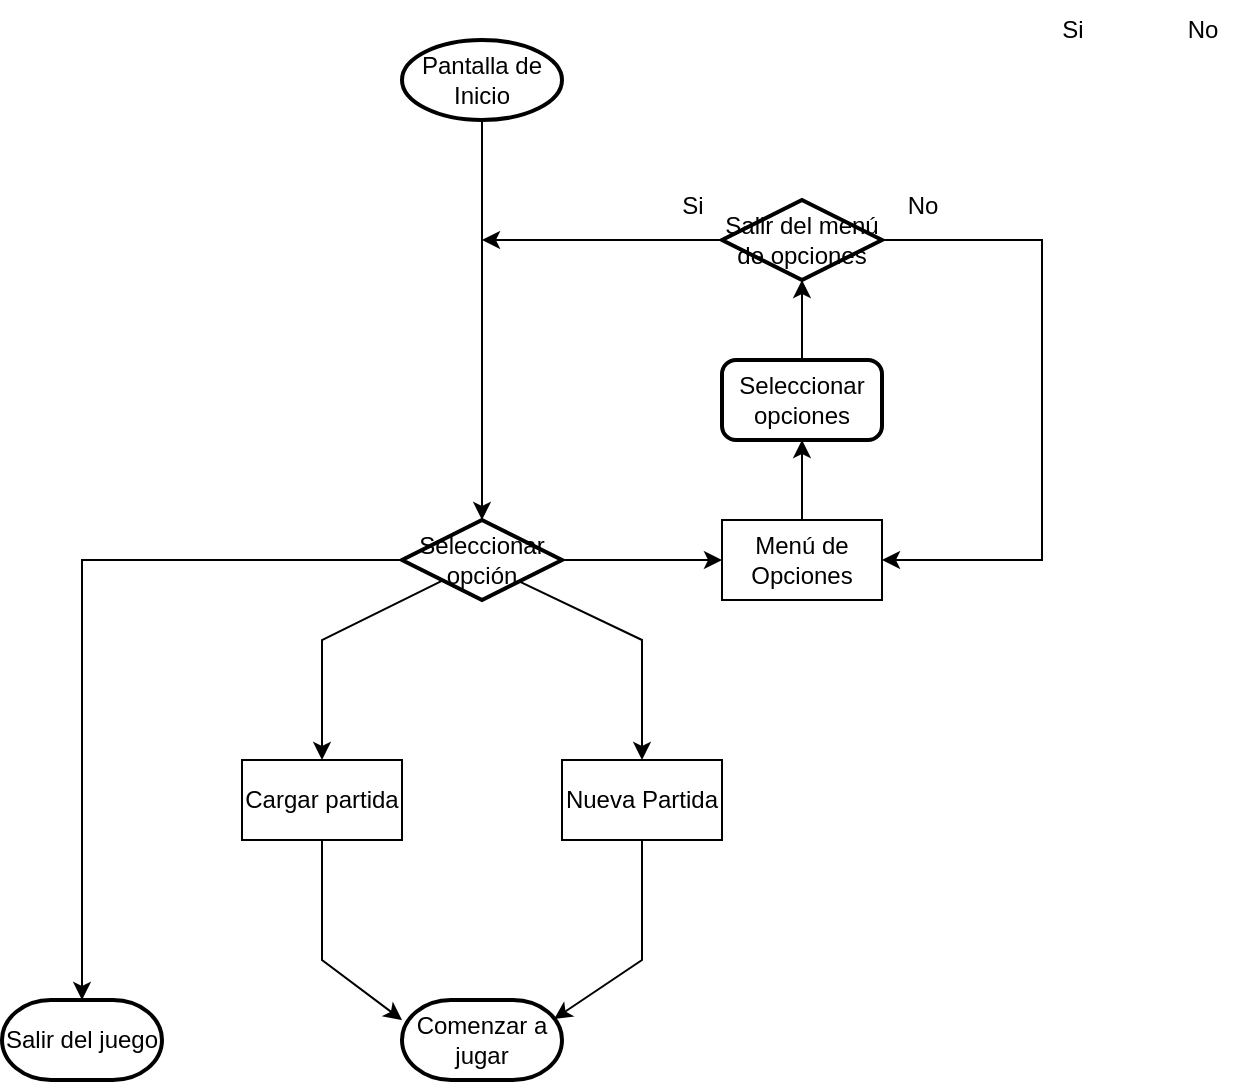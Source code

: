 <mxfile version="27.0.5">
  <diagram name="Página-1" id="lJnO9vrKz_HrSXKnYhY9">
    <mxGraphModel dx="1301" dy="787" grid="1" gridSize="10" guides="1" tooltips="1" connect="1" arrows="1" fold="1" page="1" pageScale="1" pageWidth="827" pageHeight="1169" math="0" shadow="0">
      <root>
        <mxCell id="0" />
        <mxCell id="1" parent="0" />
        <mxCell id="754IAonXoi5kDqWiJ8d9-1" value="Pantalla de Inicio" style="strokeWidth=2;html=1;shape=mxgraph.flowchart.start_1;whiteSpace=wrap;" parent="1" vertex="1">
          <mxGeometry x="360" y="70" width="80" height="40" as="geometry" />
        </mxCell>
        <mxCell id="754IAonXoi5kDqWiJ8d9-2" value="&lt;div&gt;Seleccionar opción&lt;/div&gt;" style="strokeWidth=2;html=1;shape=mxgraph.flowchart.decision;whiteSpace=wrap;" parent="1" vertex="1">
          <mxGeometry x="360" y="310" width="80" height="40" as="geometry" />
        </mxCell>
        <mxCell id="754IAonXoi5kDqWiJ8d9-4" value="Nueva Partida" style="rounded=0;whiteSpace=wrap;html=1;" parent="1" vertex="1">
          <mxGeometry x="440" y="430" width="80" height="40" as="geometry" />
        </mxCell>
        <mxCell id="754IAonXoi5kDqWiJ8d9-6" value="Cargar partida" style="rounded=0;whiteSpace=wrap;html=1;" parent="1" vertex="1">
          <mxGeometry x="280" y="430" width="80" height="40" as="geometry" />
        </mxCell>
        <mxCell id="754IAonXoi5kDqWiJ8d9-7" value="Menú de Opciones" style="rounded=0;whiteSpace=wrap;html=1;" parent="1" vertex="1">
          <mxGeometry x="520" y="310" width="80" height="40" as="geometry" />
        </mxCell>
        <mxCell id="754IAonXoi5kDqWiJ8d9-9" value="&lt;div&gt;Salir del juego&lt;/div&gt;" style="strokeWidth=2;html=1;shape=mxgraph.flowchart.terminator;whiteSpace=wrap;" parent="1" vertex="1">
          <mxGeometry x="160" y="550" width="80" height="40" as="geometry" />
        </mxCell>
        <mxCell id="754IAonXoi5kDqWiJ8d9-11" value="" style="endArrow=classic;html=1;rounded=0;exitX=1;exitY=0.5;exitDx=0;exitDy=0;exitPerimeter=0;entryX=0;entryY=0.5;entryDx=0;entryDy=0;" parent="1" source="754IAonXoi5kDqWiJ8d9-2" target="754IAonXoi5kDqWiJ8d9-7" edge="1">
          <mxGeometry width="50" height="50" relative="1" as="geometry">
            <mxPoint x="550" y="480" as="sourcePoint" />
            <mxPoint x="600" y="430" as="targetPoint" />
          </mxGeometry>
        </mxCell>
        <mxCell id="754IAonXoi5kDqWiJ8d9-14" value="" style="endArrow=classic;html=1;rounded=0;exitX=0;exitY=0.5;exitDx=0;exitDy=0;exitPerimeter=0;" parent="1" source="754IAonXoi5kDqWiJ8d9-16" edge="1">
          <mxGeometry width="50" height="50" relative="1" as="geometry">
            <mxPoint x="580" y="390" as="sourcePoint" />
            <mxPoint x="400" y="170" as="targetPoint" />
          </mxGeometry>
        </mxCell>
        <mxCell id="754IAonXoi5kDqWiJ8d9-15" value="" style="endArrow=classic;html=1;rounded=0;exitX=0.5;exitY=1;exitDx=0;exitDy=0;exitPerimeter=0;entryX=0.5;entryY=0;entryDx=0;entryDy=0;entryPerimeter=0;" parent="1" source="754IAonXoi5kDqWiJ8d9-1" target="754IAonXoi5kDqWiJ8d9-2" edge="1">
          <mxGeometry width="50" height="50" relative="1" as="geometry">
            <mxPoint x="590" y="400" as="sourcePoint" />
            <mxPoint x="640" y="350" as="targetPoint" />
          </mxGeometry>
        </mxCell>
        <mxCell id="754IAonXoi5kDqWiJ8d9-16" value="&lt;div&gt;Salir del menú de opciones&lt;/div&gt;" style="strokeWidth=2;html=1;shape=mxgraph.flowchart.decision;whiteSpace=wrap;" parent="1" vertex="1">
          <mxGeometry x="520" y="150" width="80" height="40" as="geometry" />
        </mxCell>
        <mxCell id="754IAonXoi5kDqWiJ8d9-17" value="&lt;div&gt;Si&lt;/div&gt;" style="text;html=1;align=center;verticalAlign=middle;resizable=0;points=[];autosize=1;strokeColor=none;fillColor=none;" parent="1" vertex="1">
          <mxGeometry x="490" y="138" width="30" height="30" as="geometry" />
        </mxCell>
        <mxCell id="754IAonXoi5kDqWiJ8d9-20" value="" style="endArrow=classic;html=1;rounded=0;exitX=1;exitY=0.5;exitDx=0;exitDy=0;exitPerimeter=0;entryX=1;entryY=0.5;entryDx=0;entryDy=0;" parent="1" source="754IAonXoi5kDqWiJ8d9-16" target="754IAonXoi5kDqWiJ8d9-7" edge="1">
          <mxGeometry width="50" height="50" relative="1" as="geometry">
            <mxPoint x="530" y="180" as="sourcePoint" />
            <mxPoint x="410" y="180" as="targetPoint" />
            <Array as="points">
              <mxPoint x="680" y="170" />
              <mxPoint x="680" y="330" />
            </Array>
          </mxGeometry>
        </mxCell>
        <mxCell id="754IAonXoi5kDqWiJ8d9-21" value="No" style="text;html=1;align=center;verticalAlign=middle;resizable=0;points=[];autosize=1;strokeColor=none;fillColor=none;" parent="1" vertex="1">
          <mxGeometry x="600" y="138" width="40" height="30" as="geometry" />
        </mxCell>
        <mxCell id="754IAonXoi5kDqWiJ8d9-23" value="" style="endArrow=classic;html=1;rounded=0;exitX=0.5;exitY=0;exitDx=0;exitDy=0;" parent="1" source="754IAonXoi5kDqWiJ8d9-7" edge="1">
          <mxGeometry width="50" height="50" relative="1" as="geometry">
            <mxPoint x="530" y="180" as="sourcePoint" />
            <mxPoint x="560" y="270" as="targetPoint" />
          </mxGeometry>
        </mxCell>
        <mxCell id="754IAonXoi5kDqWiJ8d9-24" value="&lt;div&gt;Comenzar a jugar&lt;/div&gt;" style="strokeWidth=2;html=1;shape=mxgraph.flowchart.terminator;whiteSpace=wrap;" parent="1" vertex="1">
          <mxGeometry x="360" y="550" width="80" height="40" as="geometry" />
        </mxCell>
        <mxCell id="754IAonXoi5kDqWiJ8d9-25" value="" style="endArrow=classic;html=1;rounded=0;entryX=0.5;entryY=1;entryDx=0;entryDy=0;entryPerimeter=0;" parent="1" target="754IAonXoi5kDqWiJ8d9-16" edge="1">
          <mxGeometry width="50" height="50" relative="1" as="geometry">
            <mxPoint x="560" y="230" as="sourcePoint" />
            <mxPoint x="570" y="280" as="targetPoint" />
          </mxGeometry>
        </mxCell>
        <mxCell id="754IAonXoi5kDqWiJ8d9-26" value="Seleccionar opciones" style="rounded=1;whiteSpace=wrap;html=1;absoluteArcSize=1;arcSize=14;strokeWidth=2;" parent="1" vertex="1">
          <mxGeometry x="520" y="230" width="80" height="40" as="geometry" />
        </mxCell>
        <mxCell id="754IAonXoi5kDqWiJ8d9-30" value="" style="endArrow=classic;html=1;rounded=0;exitX=0.732;exitY=0.768;exitDx=0;exitDy=0;exitPerimeter=0;entryX=0.5;entryY=0;entryDx=0;entryDy=0;" parent="1" source="754IAonXoi5kDqWiJ8d9-2" target="754IAonXoi5kDqWiJ8d9-4" edge="1">
          <mxGeometry width="50" height="50" relative="1" as="geometry">
            <mxPoint x="490" y="380" as="sourcePoint" />
            <mxPoint x="540" y="330" as="targetPoint" />
            <Array as="points">
              <mxPoint x="480" y="370" />
            </Array>
          </mxGeometry>
        </mxCell>
        <mxCell id="754IAonXoi5kDqWiJ8d9-31" value="" style="endArrow=classic;html=1;rounded=0;exitX=0.262;exitY=0.749;exitDx=0;exitDy=0;exitPerimeter=0;entryX=0.5;entryY=0;entryDx=0;entryDy=0;" parent="1" source="754IAonXoi5kDqWiJ8d9-2" target="754IAonXoi5kDqWiJ8d9-6" edge="1">
          <mxGeometry width="50" height="50" relative="1" as="geometry">
            <mxPoint x="429" y="351" as="sourcePoint" />
            <mxPoint x="470" y="430" as="targetPoint" />
            <Array as="points">
              <mxPoint x="320" y="370" />
            </Array>
          </mxGeometry>
        </mxCell>
        <mxCell id="754IAonXoi5kDqWiJ8d9-32" value="" style="endArrow=classic;html=1;rounded=0;exitX=0.5;exitY=1;exitDx=0;exitDy=0;entryX=0.95;entryY=0.239;entryDx=0;entryDy=0;entryPerimeter=0;" parent="1" source="754IAonXoi5kDqWiJ8d9-4" target="754IAonXoi5kDqWiJ8d9-24" edge="1">
          <mxGeometry width="50" height="50" relative="1" as="geometry">
            <mxPoint x="470" y="490" as="sourcePoint" />
            <mxPoint x="520" y="440" as="targetPoint" />
            <Array as="points">
              <mxPoint x="480" y="530" />
            </Array>
          </mxGeometry>
        </mxCell>
        <mxCell id="754IAonXoi5kDqWiJ8d9-35" value="" style="endArrow=classic;html=1;rounded=0;exitX=0.5;exitY=1;exitDx=0;exitDy=0;entryX=0;entryY=0.25;entryDx=0;entryDy=0;entryPerimeter=0;" parent="1" source="754IAonXoi5kDqWiJ8d9-6" target="754IAonXoi5kDqWiJ8d9-24" edge="1">
          <mxGeometry width="50" height="50" relative="1" as="geometry">
            <mxPoint x="490" y="480" as="sourcePoint" />
            <mxPoint x="330" y="560" as="targetPoint" />
            <Array as="points">
              <mxPoint x="320" y="530" />
            </Array>
          </mxGeometry>
        </mxCell>
        <mxCell id="754IAonXoi5kDqWiJ8d9-36" value="" style="endArrow=classic;html=1;rounded=0;exitX=0;exitY=0.5;exitDx=0;exitDy=0;exitPerimeter=0;entryX=0.5;entryY=0;entryDx=0;entryDy=0;entryPerimeter=0;" parent="1" source="754IAonXoi5kDqWiJ8d9-2" target="754IAonXoi5kDqWiJ8d9-9" edge="1">
          <mxGeometry width="50" height="50" relative="1" as="geometry">
            <mxPoint x="220" y="430" as="sourcePoint" />
            <mxPoint x="270" y="380" as="targetPoint" />
            <Array as="points">
              <mxPoint x="200" y="330" />
            </Array>
          </mxGeometry>
        </mxCell>
        <mxCell id="EYUTK58we_F4Q8GoPyxd-1" value="&lt;div&gt;Si&lt;/div&gt;" style="text;html=1;align=center;verticalAlign=middle;resizable=0;points=[];autosize=1;strokeColor=none;fillColor=none;" vertex="1" parent="1">
          <mxGeometry x="680" y="50" width="30" height="30" as="geometry" />
        </mxCell>
        <mxCell id="EYUTK58we_F4Q8GoPyxd-2" value="No" style="text;html=1;align=center;verticalAlign=middle;resizable=0;points=[];autosize=1;strokeColor=none;fillColor=none;" vertex="1" parent="1">
          <mxGeometry x="740" y="50" width="40" height="30" as="geometry" />
        </mxCell>
      </root>
    </mxGraphModel>
  </diagram>
</mxfile>
